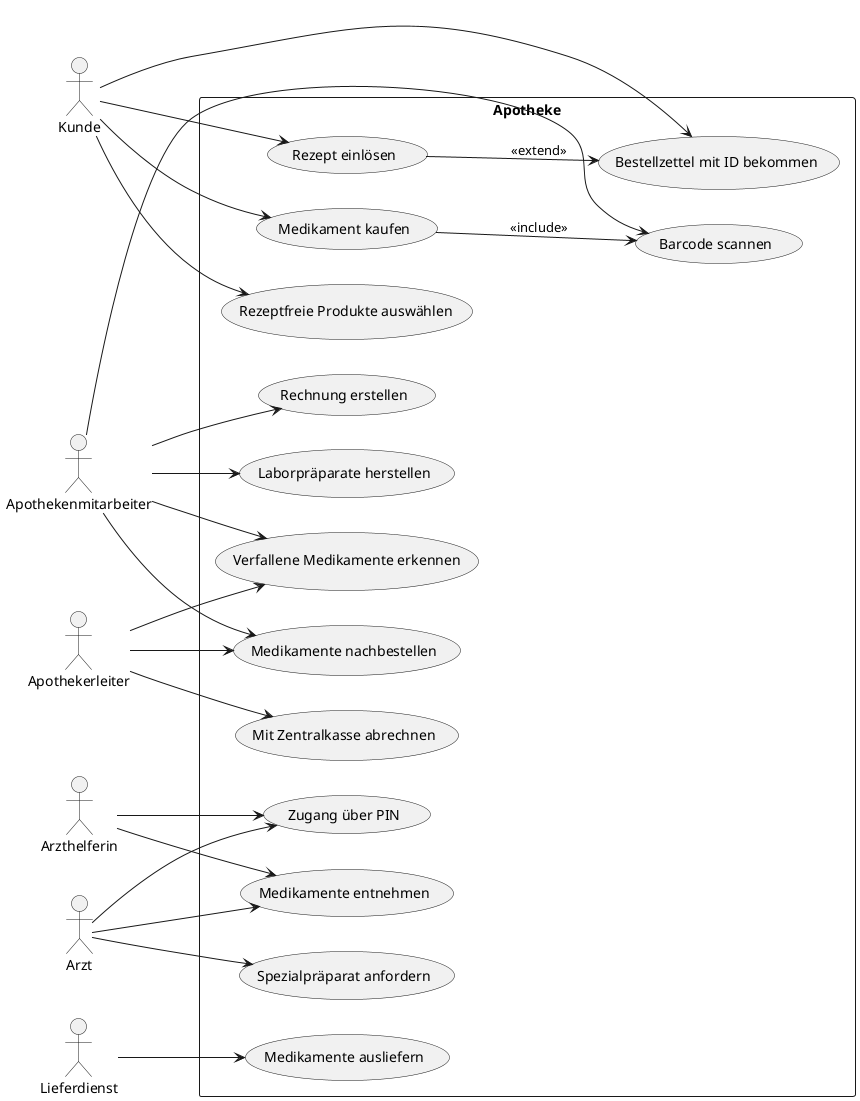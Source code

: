 
@startuml
left to right direction

actor Kunde
actor Arzt
actor Arzthelferin
actor Apothekenmitarbeiter
actor Lieferdienst
actor Apothekerleiter

rectangle Apotheke {
  (Rezeptfreie Produkte auswählen) as R1
  (Medikament kaufen) as R2
  (Rezept einlösen) as R3
  (Bestellzettel mit ID bekommen) as R4
  (Spezialpräparat anfordern) as R5
  (Medikamente entnehmen) as R6
  (Zugang über PIN) as R7
  (Laborpräparate herstellen) as R8
  (Barcode scannen) as R9
  (Medikamente nachbestellen) as R10
  (Rechnung erstellen) as R11
  (Mit Zentralkasse abrechnen) as R12
  (Verfallene Medikamente erkennen) as R13
  (Medikamente ausliefern) as R14
  '(Medikamente empfangen) as R15
  '(Medikamente bestellen) as R16
}

Kunde --> R1
Kunde --> R2
Kunde --> R3
Kunde --> R4

Arzt --> R5
Arzt --> R6
Arzt --> R7
Arzthelferin --> R6
Arzthelferin --> R7
Apothekenmitarbeiter --> R8
Apothekenmitarbeiter --> R9
Apothekenmitarbeiter --> R10
Apothekenmitarbeiter --> R11
Apothekenmitarbeiter --> R13
 Apothekerleiter  --> R10
Apothekerleiter --> R12
Apothekerleiter--> R13
'Kasse --> R12
Lieferdienst --> R14
'Patient --> R15
'Patient --> R16
R2 --> R9 : <<include>>
R3 --> R4 : <<extend>>

@enduml
